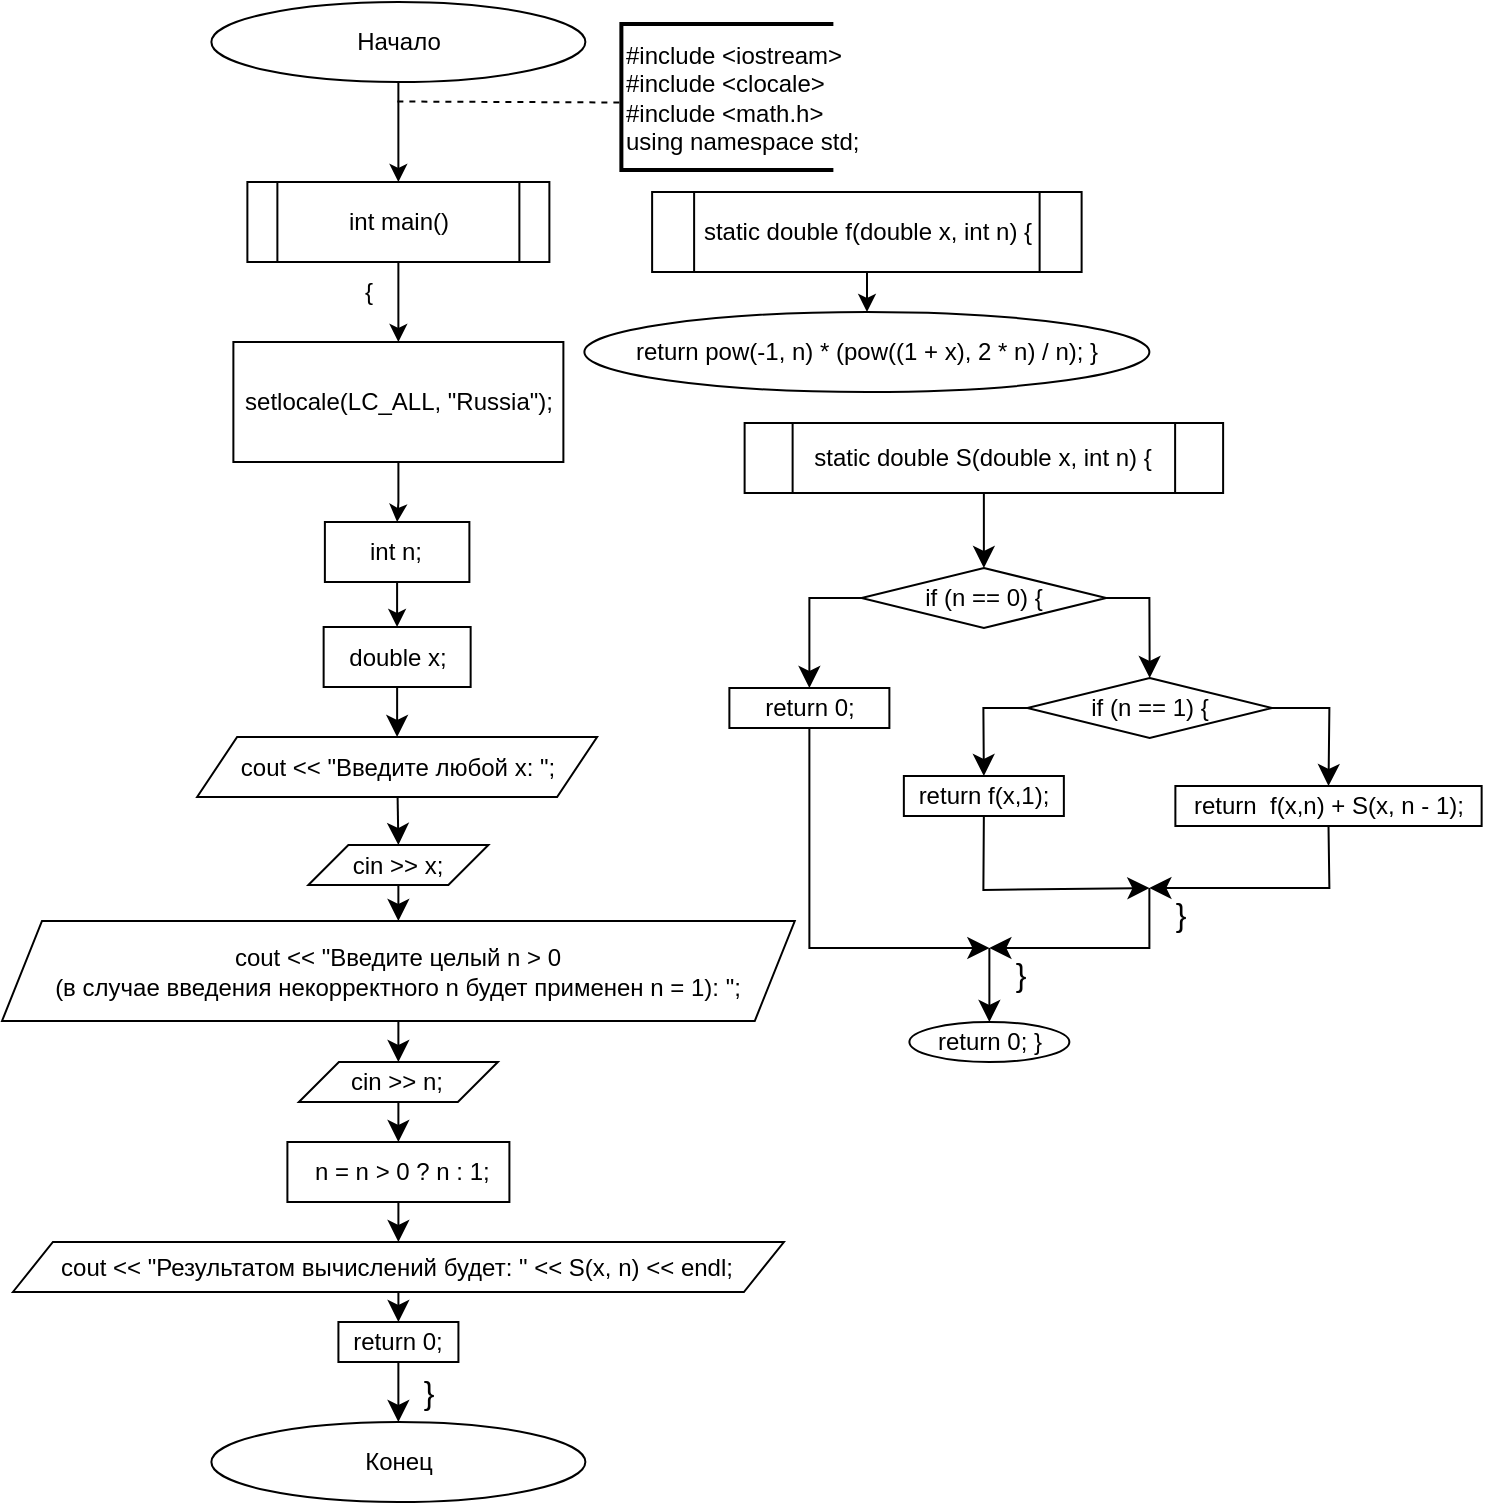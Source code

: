 <mxfile version="25.0.3">
  <diagram name="Page-1" id="WC8oXVX1vXpYDC4XW3W_">
    <mxGraphModel dx="1147" dy="-497" grid="1" gridSize="10" guides="1" tooltips="1" connect="1" arrows="1" fold="1" page="1" pageScale="1" pageWidth="827" pageHeight="1169" math="0" shadow="0">
      <root>
        <mxCell id="0" />
        <mxCell id="1" parent="0" />
        <mxCell id="RlAMamE9L_0NX0_Fikcr-61" value="" style="edgeStyle=orthogonalEdgeStyle;rounded=0;orthogonalLoop=1;jettySize=auto;html=1;" parent="1" source="RlAMamE9L_0NX0_Fikcr-62" target="RlAMamE9L_0NX0_Fikcr-64" edge="1">
          <mxGeometry relative="1" as="geometry" />
        </mxCell>
        <mxCell id="RlAMamE9L_0NX0_Fikcr-62" value="Начало" style="ellipse;whiteSpace=wrap;html=1;" parent="1" vertex="1">
          <mxGeometry x="144.69" y="1230" width="187" height="40" as="geometry" />
        </mxCell>
        <mxCell id="RlAMamE9L_0NX0_Fikcr-63" value="" style="edgeStyle=orthogonalEdgeStyle;rounded=0;orthogonalLoop=1;jettySize=auto;html=1;" parent="1" source="RlAMamE9L_0NX0_Fikcr-64" target="RlAMamE9L_0NX0_Fikcr-68" edge="1">
          <mxGeometry relative="1" as="geometry" />
        </mxCell>
        <mxCell id="RlAMamE9L_0NX0_Fikcr-64" value="int main()" style="shape=process;whiteSpace=wrap;html=1;backgroundOutline=1;" parent="1" vertex="1">
          <mxGeometry x="162.69" y="1320" width="151" height="40" as="geometry" />
        </mxCell>
        <mxCell id="RlAMamE9L_0NX0_Fikcr-66" value="" style="endArrow=none;dashed=1;html=1;rounded=0;entryX=0;entryY=0.5;entryDx=0;entryDy=0;entryPerimeter=0;" parent="1" edge="1">
          <mxGeometry width="50" height="50" relative="1" as="geometry">
            <mxPoint x="237.69" y="1279.75" as="sourcePoint" />
            <mxPoint x="349.69" y="1280.25" as="targetPoint" />
          </mxGeometry>
        </mxCell>
        <mxCell id="RlAMamE9L_0NX0_Fikcr-67" value="" style="edgeStyle=orthogonalEdgeStyle;rounded=0;orthogonalLoop=1;jettySize=auto;html=1;entryX=0.5;entryY=0;entryDx=0;entryDy=0;" parent="1" source="RlAMamE9L_0NX0_Fikcr-68" target="RlAMamE9L_0NX0_Fikcr-70" edge="1">
          <mxGeometry relative="1" as="geometry">
            <mxPoint x="238.69" y="1480" as="targetPoint" />
          </mxGeometry>
        </mxCell>
        <mxCell id="RlAMamE9L_0NX0_Fikcr-68" value="setlocale(LC_ALL, &quot;Russia&quot;);" style="rounded=0;whiteSpace=wrap;html=1;" parent="1" vertex="1">
          <mxGeometry x="155.69" y="1400" width="165" height="60" as="geometry" />
        </mxCell>
        <mxCell id="TBu3ghkEGEJ3A4GR34Zt-2" value="" style="edgeStyle=orthogonalEdgeStyle;rounded=0;orthogonalLoop=1;jettySize=auto;html=1;" parent="1" source="RlAMamE9L_0NX0_Fikcr-70" target="TBu3ghkEGEJ3A4GR34Zt-1" edge="1">
          <mxGeometry relative="1" as="geometry" />
        </mxCell>
        <mxCell id="RlAMamE9L_0NX0_Fikcr-70" value="int n;" style="rounded=0;whiteSpace=wrap;html=1;" parent="1" vertex="1">
          <mxGeometry x="201.44" y="1490" width="72.25" height="30" as="geometry" />
        </mxCell>
        <mxCell id="RlAMamE9L_0NX0_Fikcr-188" value="&lt;div&gt;﻿#include &amp;lt;iostream&amp;gt;&lt;/div&gt;&lt;div&gt;#include &amp;lt;clocale&amp;gt;&lt;/div&gt;&lt;div&gt;#include &amp;lt;math.h&amp;gt;&lt;/div&gt;&lt;div&gt;&lt;span style=&quot;background-color: initial;&quot;&gt;using namespace std;&lt;/span&gt;&lt;/div&gt;" style="strokeWidth=2;html=1;shape=mxgraph.flowchart.annotation_1;align=left;pointerEvents=1;" parent="1" vertex="1">
          <mxGeometry x="349.69" y="1241" width="106" height="73" as="geometry" />
        </mxCell>
        <mxCell id="bA4bZYMyXJeI_Lm_Ajng-35" style="edgeStyle=none;curved=1;rounded=0;orthogonalLoop=1;jettySize=auto;html=1;entryX=0.5;entryY=0;entryDx=0;entryDy=0;fontSize=12;startSize=8;endSize=8;" edge="1" parent="1" source="TBu3ghkEGEJ3A4GR34Zt-1" target="bA4bZYMyXJeI_Lm_Ajng-34">
          <mxGeometry relative="1" as="geometry" />
        </mxCell>
        <mxCell id="TBu3ghkEGEJ3A4GR34Zt-1" value="double x;" style="rounded=0;whiteSpace=wrap;html=1;" parent="1" vertex="1">
          <mxGeometry x="200.82" y="1542.5" width="73.5" height="30" as="geometry" />
        </mxCell>
        <mxCell id="91A36-z45Ikgk89fnVXq-1" value="" style="edgeStyle=orthogonalEdgeStyle;rounded=0;orthogonalLoop=1;jettySize=auto;html=1;entryX=0.5;entryY=0;entryDx=0;entryDy=0;" parent="1" source="91A36-z45Ikgk89fnVXq-2" target="91A36-z45Ikgk89fnVXq-4" edge="1">
          <mxGeometry relative="1" as="geometry">
            <mxPoint x="423.19" y="1405" as="targetPoint" />
          </mxGeometry>
        </mxCell>
        <mxCell id="91A36-z45Ikgk89fnVXq-2" value="static double f(double x, int n) {" style="shape=process;whiteSpace=wrap;html=1;backgroundOutline=1;" parent="1" vertex="1">
          <mxGeometry x="365.06" y="1325" width="214.75" height="40" as="geometry" />
        </mxCell>
        <mxCell id="91A36-z45Ikgk89fnVXq-4" value="return pow(-1, n) * (pow((1 + x), 2 * n) / n); }" style="ellipse;whiteSpace=wrap;html=1;" parent="1" vertex="1">
          <mxGeometry x="331.19" y="1385" width="282.5" height="40" as="geometry" />
        </mxCell>
        <mxCell id="91A36-z45Ikgk89fnVXq-6" value="{" style="text;html=1;align=center;verticalAlign=middle;resizable=0;points=[];autosize=1;strokeColor=none;fillColor=none;" parent="1" vertex="1">
          <mxGeometry x="207.69" y="1360" width="30" height="30" as="geometry" />
        </mxCell>
        <mxCell id="bA4bZYMyXJeI_Lm_Ajng-19" style="edgeStyle=none;curved=1;rounded=0;orthogonalLoop=1;jettySize=auto;html=1;entryX=0.5;entryY=0;entryDx=0;entryDy=0;fontSize=12;startSize=8;endSize=8;" edge="1" parent="1" source="bA4bZYMyXJeI_Lm_Ajng-2" target="bA4bZYMyXJeI_Lm_Ajng-5">
          <mxGeometry relative="1" as="geometry" />
        </mxCell>
        <mxCell id="bA4bZYMyXJeI_Lm_Ajng-2" value="static double S(double x, int n) {" style="shape=process;whiteSpace=wrap;html=1;backgroundOutline=1;" vertex="1" parent="1">
          <mxGeometry x="411.31" y="1440.5" width="239.25" height="35" as="geometry" />
        </mxCell>
        <mxCell id="bA4bZYMyXJeI_Lm_Ajng-9" style="edgeStyle=none;curved=0;rounded=0;orthogonalLoop=1;jettySize=auto;html=1;entryX=0.5;entryY=0;entryDx=0;entryDy=0;fontSize=12;startSize=8;endSize=8;exitX=0;exitY=0.5;exitDx=0;exitDy=0;" edge="1" parent="1" source="bA4bZYMyXJeI_Lm_Ajng-5" target="bA4bZYMyXJeI_Lm_Ajng-7">
          <mxGeometry relative="1" as="geometry">
            <Array as="points">
              <mxPoint x="443.69" y="1528" />
            </Array>
          </mxGeometry>
        </mxCell>
        <mxCell id="bA4bZYMyXJeI_Lm_Ajng-12" style="edgeStyle=none;curved=0;rounded=0;orthogonalLoop=1;jettySize=auto;html=1;entryX=0.5;entryY=0;entryDx=0;entryDy=0;fontSize=12;startSize=8;endSize=8;exitX=1;exitY=0.5;exitDx=0;exitDy=0;" edge="1" parent="1" source="bA4bZYMyXJeI_Lm_Ajng-5" target="bA4bZYMyXJeI_Lm_Ajng-11">
          <mxGeometry relative="1" as="geometry">
            <Array as="points">
              <mxPoint x="613.69" y="1528" />
            </Array>
          </mxGeometry>
        </mxCell>
        <mxCell id="bA4bZYMyXJeI_Lm_Ajng-5" value="if (n == 0) {" style="rhombus;whiteSpace=wrap;html=1;" vertex="1" parent="1">
          <mxGeometry x="469.78" y="1513" width="122.32" height="30" as="geometry" />
        </mxCell>
        <mxCell id="bA4bZYMyXJeI_Lm_Ajng-7" value="return 0;" style="rounded=0;whiteSpace=wrap;html=1;" vertex="1" parent="1">
          <mxGeometry x="403.69" y="1573" width="80" height="20" as="geometry" />
        </mxCell>
        <mxCell id="bA4bZYMyXJeI_Lm_Ajng-14" style="edgeStyle=none;curved=0;rounded=0;orthogonalLoop=1;jettySize=auto;html=1;entryX=0.5;entryY=0;entryDx=0;entryDy=0;fontSize=12;startSize=8;endSize=8;exitX=0;exitY=0.5;exitDx=0;exitDy=0;" edge="1" parent="1" source="bA4bZYMyXJeI_Lm_Ajng-11" target="bA4bZYMyXJeI_Lm_Ajng-13">
          <mxGeometry relative="1" as="geometry">
            <Array as="points">
              <mxPoint x="530.69" y="1583" />
            </Array>
          </mxGeometry>
        </mxCell>
        <mxCell id="bA4bZYMyXJeI_Lm_Ajng-17" style="edgeStyle=none;curved=0;rounded=0;orthogonalLoop=1;jettySize=auto;html=1;entryX=0.5;entryY=0;entryDx=0;entryDy=0;fontSize=12;startSize=8;endSize=8;strokeColor=default;exitX=1;exitY=0.5;exitDx=0;exitDy=0;" edge="1" parent="1" source="bA4bZYMyXJeI_Lm_Ajng-11" target="bA4bZYMyXJeI_Lm_Ajng-16">
          <mxGeometry relative="1" as="geometry">
            <Array as="points">
              <mxPoint x="703.69" y="1583" />
            </Array>
          </mxGeometry>
        </mxCell>
        <mxCell id="bA4bZYMyXJeI_Lm_Ajng-11" value="if (n == 1) {" style="rhombus;whiteSpace=wrap;html=1;" vertex="1" parent="1">
          <mxGeometry x="552.69" y="1568" width="122.32" height="30" as="geometry" />
        </mxCell>
        <mxCell id="bA4bZYMyXJeI_Lm_Ajng-13" value="return f(x,1);" style="rounded=0;whiteSpace=wrap;html=1;" vertex="1" parent="1">
          <mxGeometry x="490.93" y="1617" width="80" height="20" as="geometry" />
        </mxCell>
        <mxCell id="bA4bZYMyXJeI_Lm_Ajng-16" value="return&amp;nbsp; f(x,n) + S(x, n - 1);" style="rounded=0;whiteSpace=wrap;html=1;" vertex="1" parent="1">
          <mxGeometry x="626.69" y="1622" width="153.13" height="20" as="geometry" />
        </mxCell>
        <mxCell id="bA4bZYMyXJeI_Lm_Ajng-20" value="" style="endArrow=classic;html=1;rounded=0;fontSize=12;startSize=8;endSize=8;curved=0;exitX=0.5;exitY=1;exitDx=0;exitDy=0;" edge="1" parent="1" source="bA4bZYMyXJeI_Lm_Ajng-7">
          <mxGeometry width="50" height="50" relative="1" as="geometry">
            <mxPoint x="503.69" y="1643" as="sourcePoint" />
            <mxPoint x="533.69" y="1703" as="targetPoint" />
            <Array as="points">
              <mxPoint x="443.69" y="1703" />
            </Array>
          </mxGeometry>
        </mxCell>
        <mxCell id="bA4bZYMyXJeI_Lm_Ajng-22" value="" style="endArrow=classic;html=1;rounded=0;fontSize=12;startSize=8;endSize=8;curved=0;exitX=0.5;exitY=1;exitDx=0;exitDy=0;" edge="1" parent="1" source="bA4bZYMyXJeI_Lm_Ajng-16">
          <mxGeometry width="50" height="50" relative="1" as="geometry">
            <mxPoint x="563.69" y="1713" as="sourcePoint" />
            <mxPoint x="613.69" y="1673" as="targetPoint" />
            <Array as="points">
              <mxPoint x="703.69" y="1673" />
            </Array>
          </mxGeometry>
        </mxCell>
        <mxCell id="bA4bZYMyXJeI_Lm_Ajng-24" value="" style="endArrow=classic;html=1;rounded=0;fontSize=12;startSize=8;endSize=8;curved=0;exitX=0.5;exitY=1;exitDx=0;exitDy=0;" edge="1" parent="1" source="bA4bZYMyXJeI_Lm_Ajng-13">
          <mxGeometry width="50" height="50" relative="1" as="geometry">
            <mxPoint x="530.69" y="1637" as="sourcePoint" />
            <mxPoint x="613.69" y="1673" as="targetPoint" />
            <Array as="points">
              <mxPoint x="530.69" y="1674" />
            </Array>
          </mxGeometry>
        </mxCell>
        <mxCell id="bA4bZYMyXJeI_Lm_Ajng-25" value="" style="endArrow=classic;html=1;rounded=0;fontSize=12;startSize=8;endSize=8;curved=0;" edge="1" parent="1">
          <mxGeometry width="50" height="50" relative="1" as="geometry">
            <mxPoint x="613.69" y="1673" as="sourcePoint" />
            <mxPoint x="533.69" y="1703" as="targetPoint" />
            <Array as="points">
              <mxPoint x="613.69" y="1703" />
            </Array>
          </mxGeometry>
        </mxCell>
        <mxCell id="bA4bZYMyXJeI_Lm_Ajng-28" value="" style="endArrow=classic;html=1;rounded=0;fontSize=12;startSize=8;endSize=8;curved=1;entryX=0.5;entryY=0;entryDx=0;entryDy=0;" edge="1" target="bA4bZYMyXJeI_Lm_Ajng-29" parent="1">
          <mxGeometry width="50" height="50" relative="1" as="geometry">
            <mxPoint x="533.69" y="1703" as="sourcePoint" />
            <mxPoint x="533.69" y="1743" as="targetPoint" />
          </mxGeometry>
        </mxCell>
        <mxCell id="bA4bZYMyXJeI_Lm_Ajng-29" value="return 0; }" style="ellipse;whiteSpace=wrap;html=1;" vertex="1" parent="1">
          <mxGeometry x="493.69" y="1740" width="80" height="20" as="geometry" />
        </mxCell>
        <mxCell id="bA4bZYMyXJeI_Lm_Ajng-30" value="}" style="text;html=1;align=center;verticalAlign=middle;resizable=0;points=[];autosize=1;strokeColor=none;fillColor=none;fontSize=16;" vertex="1" parent="1">
          <mxGeometry x="613.69" y="1670.5" width="30" height="30" as="geometry" />
        </mxCell>
        <mxCell id="bA4bZYMyXJeI_Lm_Ajng-32" value="}" style="text;html=1;align=center;verticalAlign=middle;resizable=0;points=[];autosize=1;strokeColor=none;fillColor=none;fontSize=16;" vertex="1" parent="1">
          <mxGeometry x="533.69" y="1700.5" width="30" height="30" as="geometry" />
        </mxCell>
        <mxCell id="bA4bZYMyXJeI_Lm_Ajng-37" style="edgeStyle=none;curved=1;rounded=0;orthogonalLoop=1;jettySize=auto;html=1;entryX=0.5;entryY=0;entryDx=0;entryDy=0;fontSize=12;startSize=8;endSize=8;" edge="1" parent="1" source="bA4bZYMyXJeI_Lm_Ajng-34" target="bA4bZYMyXJeI_Lm_Ajng-36">
          <mxGeometry relative="1" as="geometry" />
        </mxCell>
        <mxCell id="bA4bZYMyXJeI_Lm_Ajng-34" value="cout &lt;&lt; &quot;Введите любой x: &quot;;" style="shape=parallelogram;perimeter=parallelogramPerimeter;whiteSpace=wrap;html=1;fixedSize=1;" vertex="1" parent="1">
          <mxGeometry x="137.56" y="1597.5" width="200" height="30" as="geometry" />
        </mxCell>
        <mxCell id="bA4bZYMyXJeI_Lm_Ajng-39" value="" style="edgeStyle=none;curved=1;rounded=0;orthogonalLoop=1;jettySize=auto;html=1;fontSize=12;startSize=8;endSize=8;" edge="1" parent="1" source="bA4bZYMyXJeI_Lm_Ajng-36" target="bA4bZYMyXJeI_Lm_Ajng-38">
          <mxGeometry relative="1" as="geometry" />
        </mxCell>
        <mxCell id="bA4bZYMyXJeI_Lm_Ajng-36" value="cin &gt;&gt; x;" style="shape=parallelogram;perimeter=parallelogramPerimeter;whiteSpace=wrap;html=1;fixedSize=1;" vertex="1" parent="1">
          <mxGeometry x="193.19" y="1651.5" width="90" height="20" as="geometry" />
        </mxCell>
        <mxCell id="bA4bZYMyXJeI_Lm_Ajng-41" value="" style="edgeStyle=none;curved=1;rounded=0;orthogonalLoop=1;jettySize=auto;html=1;fontSize=12;startSize=8;endSize=8;" edge="1" parent="1" source="bA4bZYMyXJeI_Lm_Ajng-38" target="bA4bZYMyXJeI_Lm_Ajng-40">
          <mxGeometry relative="1" as="geometry" />
        </mxCell>
        <mxCell id="bA4bZYMyXJeI_Lm_Ajng-38" value="cout &amp;lt;&amp;lt; &quot;Введите целый n &amp;gt; 0&lt;div&gt;(в случае введения некорректного n будет применен n = 1): &quot;;&lt;/div&gt;" style="shape=parallelogram;perimeter=parallelogramPerimeter;whiteSpace=wrap;html=1;fixedSize=1;" vertex="1" parent="1">
          <mxGeometry x="40" y="1689.5" width="396.38" height="50" as="geometry" />
        </mxCell>
        <mxCell id="bA4bZYMyXJeI_Lm_Ajng-43" style="edgeStyle=none;curved=1;rounded=0;orthogonalLoop=1;jettySize=auto;html=1;entryX=0.5;entryY=0;entryDx=0;entryDy=0;fontSize=12;startSize=8;endSize=8;" edge="1" parent="1" source="bA4bZYMyXJeI_Lm_Ajng-40" target="bA4bZYMyXJeI_Lm_Ajng-42">
          <mxGeometry relative="1" as="geometry" />
        </mxCell>
        <mxCell id="bA4bZYMyXJeI_Lm_Ajng-40" value="cin &amp;gt;&amp;gt; n;" style="shape=parallelogram;perimeter=parallelogramPerimeter;whiteSpace=wrap;html=1;fixedSize=1;" vertex="1" parent="1">
          <mxGeometry x="188.45" y="1760" width="99.49" height="20" as="geometry" />
        </mxCell>
        <mxCell id="bA4bZYMyXJeI_Lm_Ajng-45" value="" style="edgeStyle=none;curved=1;rounded=0;orthogonalLoop=1;jettySize=auto;html=1;fontSize=12;startSize=8;endSize=8;" edge="1" parent="1" source="bA4bZYMyXJeI_Lm_Ajng-42" target="bA4bZYMyXJeI_Lm_Ajng-44">
          <mxGeometry relative="1" as="geometry" />
        </mxCell>
        <mxCell id="bA4bZYMyXJeI_Lm_Ajng-42" value="&amp;nbsp;n = n &amp;gt; 0 ? n : 1;" style="rounded=0;whiteSpace=wrap;html=1;" vertex="1" parent="1">
          <mxGeometry x="182.7" y="1800" width="111" height="30" as="geometry" />
        </mxCell>
        <mxCell id="bA4bZYMyXJeI_Lm_Ajng-47" style="edgeStyle=none;curved=1;rounded=0;orthogonalLoop=1;jettySize=auto;html=1;entryX=0.5;entryY=0;entryDx=0;entryDy=0;fontSize=12;startSize=8;endSize=8;" edge="1" parent="1" source="bA4bZYMyXJeI_Lm_Ajng-44" target="bA4bZYMyXJeI_Lm_Ajng-46">
          <mxGeometry relative="1" as="geometry" />
        </mxCell>
        <mxCell id="bA4bZYMyXJeI_Lm_Ajng-44" value="cout &amp;lt;&amp;lt; &quot;Результатом вычислений будет: &quot; &amp;lt;&amp;lt; S(x, n) &amp;lt;&amp;lt; endl;" style="shape=parallelogram;perimeter=parallelogramPerimeter;whiteSpace=wrap;html=1;fixedSize=1;rounded=0;" vertex="1" parent="1">
          <mxGeometry x="45.46" y="1850" width="385.49" height="25" as="geometry" />
        </mxCell>
        <mxCell id="bA4bZYMyXJeI_Lm_Ajng-50" style="edgeStyle=none;curved=1;rounded=0;orthogonalLoop=1;jettySize=auto;html=1;entryX=0.5;entryY=0;entryDx=0;entryDy=0;fontSize=12;startSize=8;endSize=8;" edge="1" parent="1" source="bA4bZYMyXJeI_Lm_Ajng-46" target="bA4bZYMyXJeI_Lm_Ajng-49">
          <mxGeometry relative="1" as="geometry" />
        </mxCell>
        <mxCell id="bA4bZYMyXJeI_Lm_Ajng-46" value="return 0;" style="rounded=0;whiteSpace=wrap;html=1;" vertex="1" parent="1">
          <mxGeometry x="208.21" y="1890" width="60" height="20" as="geometry" />
        </mxCell>
        <mxCell id="bA4bZYMyXJeI_Lm_Ajng-49" value="Конец" style="ellipse;whiteSpace=wrap;html=1;" vertex="1" parent="1">
          <mxGeometry x="144.69" y="1940" width="187" height="40" as="geometry" />
        </mxCell>
        <mxCell id="bA4bZYMyXJeI_Lm_Ajng-51" value="}" style="text;html=1;align=center;verticalAlign=middle;resizable=0;points=[];autosize=1;strokeColor=none;fillColor=none;fontSize=16;" vertex="1" parent="1">
          <mxGeometry x="237.69" y="1910" width="30" height="30" as="geometry" />
        </mxCell>
      </root>
    </mxGraphModel>
  </diagram>
</mxfile>
